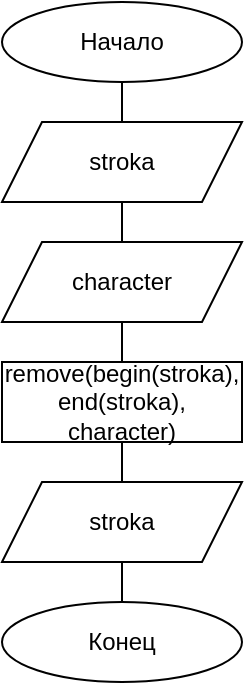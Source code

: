 <mxfile version="13.6.2" type="device"><diagram id="XpdUiJp8H16WSpKwCtKG" name="Page-1"><mxGraphModel dx="946" dy="601" grid="1" gridSize="10" guides="1" tooltips="1" connect="1" arrows="1" fold="1" page="1" pageScale="1" pageWidth="850" pageHeight="1100" math="0" shadow="0"><root><mxCell id="0"/><mxCell id="1" parent="0"/><mxCell id="mY_7RTsKAChFNK8aDMCR-1" value="Начало" style="ellipse;whiteSpace=wrap;html=1;" vertex="1" parent="1"><mxGeometry x="250" y="10" width="120" height="40" as="geometry"/></mxCell><mxCell id="mY_7RTsKAChFNK8aDMCR-2" value="stroka" style="shape=parallelogram;perimeter=parallelogramPerimeter;whiteSpace=wrap;html=1;fixedSize=1;" vertex="1" parent="1"><mxGeometry x="250" y="70" width="120" height="40" as="geometry"/></mxCell><mxCell id="mY_7RTsKAChFNK8aDMCR-3" value="character" style="shape=parallelogram;perimeter=parallelogramPerimeter;whiteSpace=wrap;html=1;fixedSize=1;" vertex="1" parent="1"><mxGeometry x="250" y="130" width="120" height="40" as="geometry"/></mxCell><mxCell id="mY_7RTsKAChFNK8aDMCR-4" value="remove(begin(stroka), end(stroka), character)" style="rounded=0;whiteSpace=wrap;html=1;" vertex="1" parent="1"><mxGeometry x="250" y="190" width="120" height="40" as="geometry"/></mxCell><mxCell id="mY_7RTsKAChFNK8aDMCR-5" value="stroka" style="shape=parallelogram;perimeter=parallelogramPerimeter;whiteSpace=wrap;html=1;fixedSize=1;" vertex="1" parent="1"><mxGeometry x="250" y="250" width="120" height="40" as="geometry"/></mxCell><mxCell id="mY_7RTsKAChFNK8aDMCR-6" value="Конец" style="ellipse;whiteSpace=wrap;html=1;" vertex="1" parent="1"><mxGeometry x="250" y="310" width="120" height="40" as="geometry"/></mxCell><mxCell id="mY_7RTsKAChFNK8aDMCR-7" value="" style="endArrow=none;html=1;entryX=0.5;entryY=1;entryDx=0;entryDy=0;" edge="1" parent="1" target="mY_7RTsKAChFNK8aDMCR-1"><mxGeometry width="50" height="50" relative="1" as="geometry"><mxPoint x="310" y="70" as="sourcePoint"/><mxPoint x="450" y="330" as="targetPoint"/></mxGeometry></mxCell><mxCell id="mY_7RTsKAChFNK8aDMCR-11" value="" style="endArrow=none;html=1;entryX=0.5;entryY=1;entryDx=0;entryDy=0;exitX=0.5;exitY=0;exitDx=0;exitDy=0;" edge="1" parent="1" source="mY_7RTsKAChFNK8aDMCR-3" target="mY_7RTsKAChFNK8aDMCR-2"><mxGeometry width="50" height="50" relative="1" as="geometry"><mxPoint x="400" y="360" as="sourcePoint"/><mxPoint x="450" y="310" as="targetPoint"/></mxGeometry></mxCell><mxCell id="mY_7RTsKAChFNK8aDMCR-12" value="" style="endArrow=none;html=1;entryX=0.5;entryY=1;entryDx=0;entryDy=0;exitX=0.5;exitY=0;exitDx=0;exitDy=0;" edge="1" parent="1" source="mY_7RTsKAChFNK8aDMCR-4" target="mY_7RTsKAChFNK8aDMCR-3"><mxGeometry width="50" height="50" relative="1" as="geometry"><mxPoint x="400" y="410" as="sourcePoint"/><mxPoint x="450" y="360" as="targetPoint"/></mxGeometry></mxCell><mxCell id="mY_7RTsKAChFNK8aDMCR-13" value="" style="endArrow=none;html=1;entryX=0.5;entryY=1;entryDx=0;entryDy=0;exitX=0.5;exitY=0;exitDx=0;exitDy=0;" edge="1" parent="1" source="mY_7RTsKAChFNK8aDMCR-5" target="mY_7RTsKAChFNK8aDMCR-4"><mxGeometry width="50" height="50" relative="1" as="geometry"><mxPoint x="400" y="450" as="sourcePoint"/><mxPoint x="450" y="400" as="targetPoint"/></mxGeometry></mxCell><mxCell id="mY_7RTsKAChFNK8aDMCR-14" value="" style="endArrow=none;html=1;entryX=0.5;entryY=1;entryDx=0;entryDy=0;exitX=0.5;exitY=0;exitDx=0;exitDy=0;" edge="1" parent="1" source="mY_7RTsKAChFNK8aDMCR-6" target="mY_7RTsKAChFNK8aDMCR-5"><mxGeometry width="50" height="50" relative="1" as="geometry"><mxPoint x="400" y="500" as="sourcePoint"/><mxPoint x="450" y="450" as="targetPoint"/></mxGeometry></mxCell></root></mxGraphModel></diagram></mxfile>